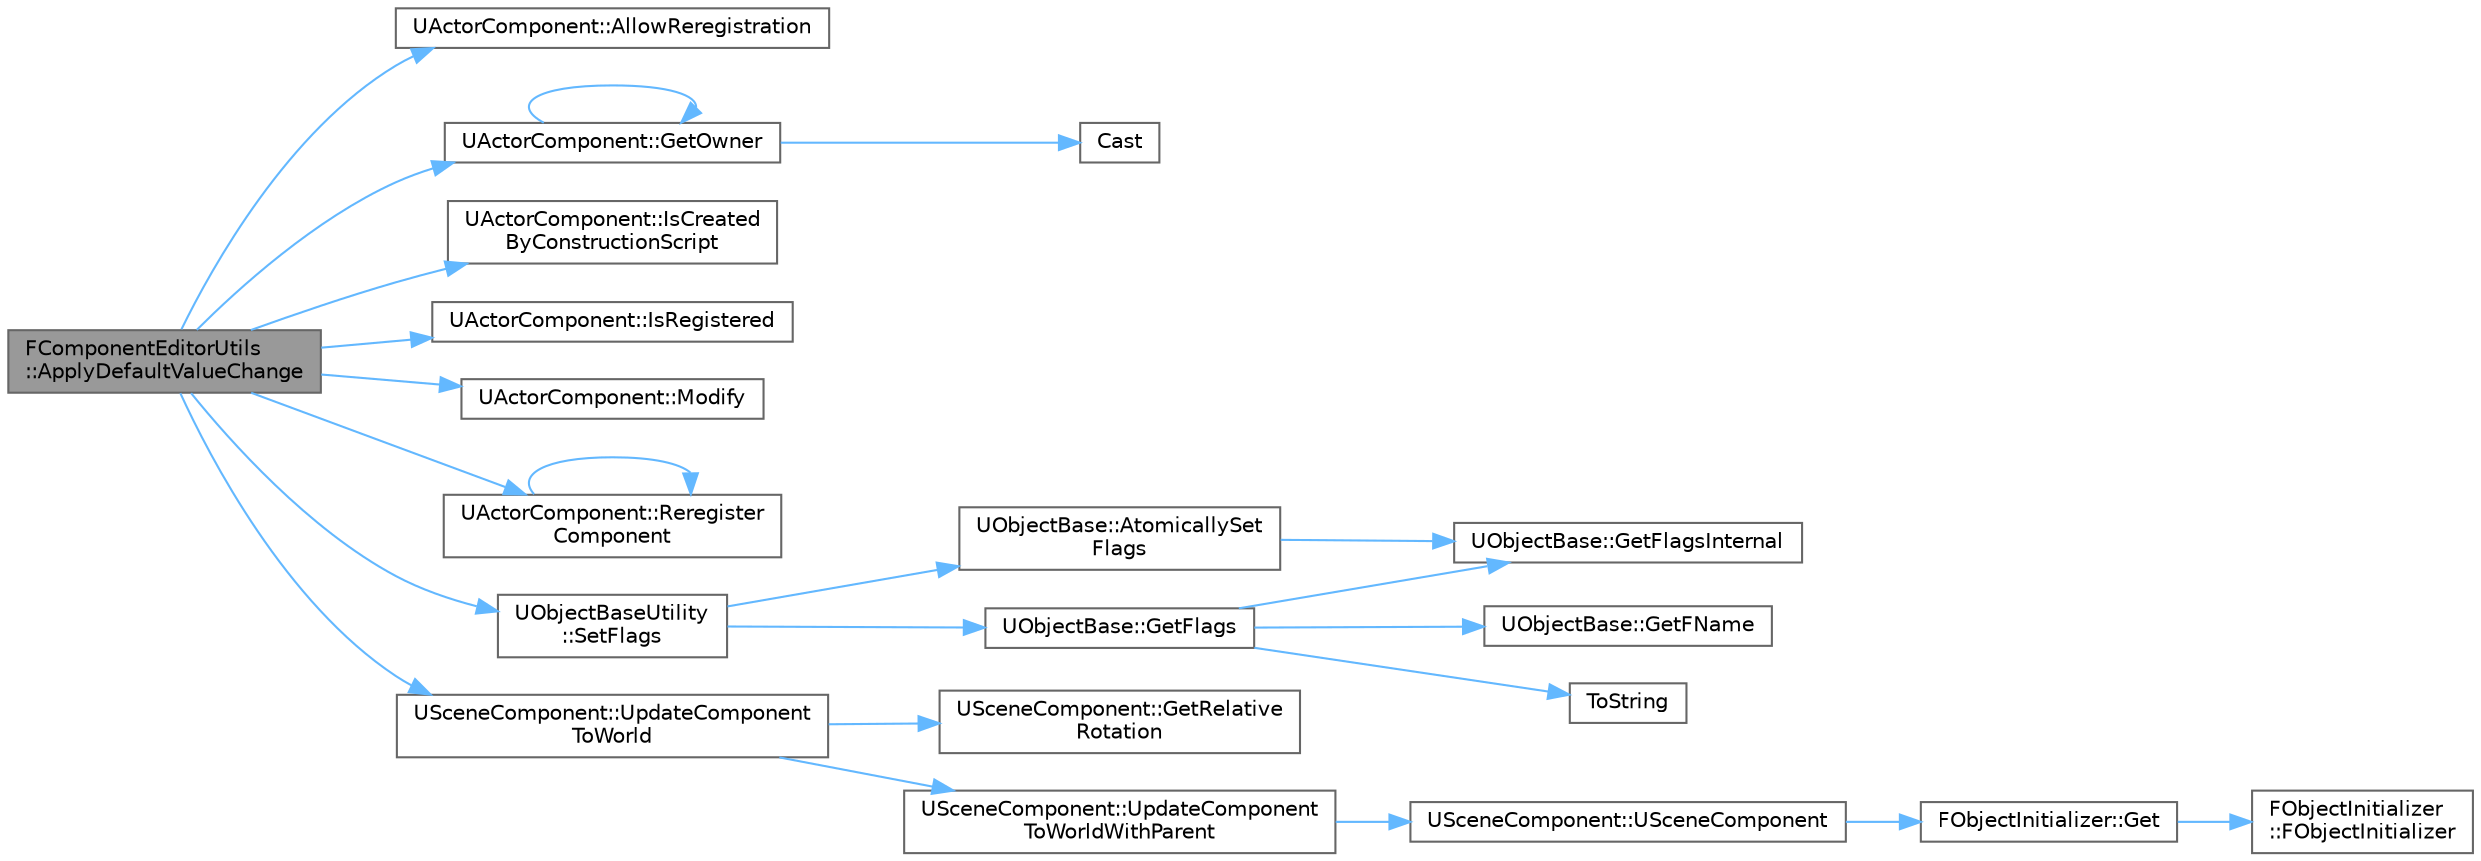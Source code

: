 digraph "FComponentEditorUtils::ApplyDefaultValueChange"
{
 // INTERACTIVE_SVG=YES
 // LATEX_PDF_SIZE
  bgcolor="transparent";
  edge [fontname=Helvetica,fontsize=10,labelfontname=Helvetica,labelfontsize=10];
  node [fontname=Helvetica,fontsize=10,shape=box,height=0.2,width=0.4];
  rankdir="LR";
  Node1 [id="Node000001",label="FComponentEditorUtils\l::ApplyDefaultValueChange",height=0.2,width=0.4,color="gray40", fillcolor="grey60", style="filled", fontcolor="black",tooltip=" "];
  Node1 -> Node2 [id="edge1_Node000001_Node000002",color="steelblue1",style="solid",tooltip=" "];
  Node2 [id="Node000002",label="UActorComponent::AllowReregistration",height=0.2,width=0.4,color="grey40", fillcolor="white", style="filled",URL="$df/db5/classUActorComponent.html#afb3a26f64a267a97c84934d4c86cc482",tooltip="Check whether the component class allows reregistration during ReregisterAllComponents."];
  Node1 -> Node3 [id="edge2_Node000001_Node000003",color="steelblue1",style="solid",tooltip=" "];
  Node3 [id="Node000003",label="UActorComponent::GetOwner",height=0.2,width=0.4,color="grey40", fillcolor="white", style="filled",URL="$df/db5/classUActorComponent.html#aaa13fbf1d66a8cd4c3fc12da62ece961",tooltip="Templated version of GetOwner(), will return nullptr if cast fails."];
  Node3 -> Node4 [id="edge3_Node000003_Node000004",color="steelblue1",style="solid",tooltip=" "];
  Node4 [id="Node000004",label="Cast",height=0.2,width=0.4,color="grey40", fillcolor="white", style="filled",URL="$d4/d55/Casts_8h.html#af337187a7ebe36fac35ea41db8a65ba9",tooltip=" "];
  Node3 -> Node3 [id="edge4_Node000003_Node000003",color="steelblue1",style="solid",tooltip=" "];
  Node1 -> Node5 [id="edge5_Node000001_Node000005",color="steelblue1",style="solid",tooltip=" "];
  Node5 [id="Node000005",label="UActorComponent::IsCreated\lByConstructionScript",height=0.2,width=0.4,color="grey40", fillcolor="white", style="filled",URL="$df/db5/classUActorComponent.html#a06ec45ee0aab4d13089b3838da36bdff",tooltip="Returns true if instances of this component are created by either the user or simple construction scr..."];
  Node1 -> Node6 [id="edge6_Node000001_Node000006",color="steelblue1",style="solid",tooltip=" "];
  Node6 [id="Node000006",label="UActorComponent::IsRegistered",height=0.2,width=0.4,color="grey40", fillcolor="white", style="filled",URL="$df/db5/classUActorComponent.html#a3b6e0e9b545c64bf84e351a6124e0c86",tooltip="See if this component is currently registered."];
  Node1 -> Node7 [id="edge7_Node000001_Node000007",color="steelblue1",style="solid",tooltip=" "];
  Node7 [id="Node000007",label="UActorComponent::Modify",height=0.2,width=0.4,color="grey40", fillcolor="white", style="filled",URL="$df/db5/classUActorComponent.html#a3d8d278a2b6bcb99235c98fea498d25b",tooltip="Note that the object will be modified."];
  Node1 -> Node8 [id="edge8_Node000001_Node000008",color="steelblue1",style="solid",tooltip=" "];
  Node8 [id="Node000008",label="UActorComponent::Reregister\lComponent",height=0.2,width=0.4,color="grey40", fillcolor="white", style="filled",URL="$df/db5/classUActorComponent.html#a2352295b3189b67fa07976457418a3a7",tooltip="Unregisters and immediately re-registers component."];
  Node8 -> Node8 [id="edge9_Node000008_Node000008",color="steelblue1",style="solid",tooltip=" "];
  Node1 -> Node9 [id="edge10_Node000001_Node000009",color="steelblue1",style="solid",tooltip=" "];
  Node9 [id="Node000009",label="UObjectBaseUtility\l::SetFlags",height=0.2,width=0.4,color="grey40", fillcolor="white", style="filled",URL="$d6/d7b/classUObjectBaseUtility.html#ab307af28cd10510349450d00035fc21d",tooltip="Modifies object flags for a specific object."];
  Node9 -> Node10 [id="edge11_Node000009_Node000010",color="steelblue1",style="solid",tooltip=" "];
  Node10 [id="Node000010",label="UObjectBase::AtomicallySet\lFlags",height=0.2,width=0.4,color="grey40", fillcolor="white", style="filled",URL="$d9/dc4/classUObjectBase.html#ad28330dcfa75cd9a8db30d068960f5dc",tooltip="Atomically adds the specified flags."];
  Node10 -> Node11 [id="edge12_Node000010_Node000011",color="steelblue1",style="solid",tooltip=" "];
  Node11 [id="Node000011",label="UObjectBase::GetFlagsInternal",height=0.2,width=0.4,color="grey40", fillcolor="white", style="filled",URL="$d9/dc4/classUObjectBase.html#a0e95218a3a01598a12219247c903d5c7",tooltip=" "];
  Node9 -> Node12 [id="edge13_Node000009_Node000012",color="steelblue1",style="solid",tooltip=" "];
  Node12 [id="Node000012",label="UObjectBase::GetFlags",height=0.2,width=0.4,color="grey40", fillcolor="white", style="filled",URL="$d9/dc4/classUObjectBase.html#a9f170e3cd6631fa4a6d48cdf5c38cc26",tooltip="Retrieve the object flags directly."];
  Node12 -> Node11 [id="edge14_Node000012_Node000011",color="steelblue1",style="solid",tooltip=" "];
  Node12 -> Node13 [id="edge15_Node000012_Node000013",color="steelblue1",style="solid",tooltip=" "];
  Node13 [id="Node000013",label="UObjectBase::GetFName",height=0.2,width=0.4,color="grey40", fillcolor="white", style="filled",URL="$d9/dc4/classUObjectBase.html#a52d48dbf4c1cb6f4959b4c9ef374de2d",tooltip="Returns the logical name of this object."];
  Node12 -> Node14 [id="edge16_Node000012_Node000014",color="steelblue1",style="solid",tooltip=" "];
  Node14 [id="Node000014",label="ToString",height=0.2,width=0.4,color="grey40", fillcolor="white", style="filled",URL="$d2/d8f/LogVerbosity_8h.html#abe3b25435b45e4cad83b33d44ab05d86",tooltip="Converts verbosity to a string."];
  Node1 -> Node15 [id="edge17_Node000001_Node000015",color="steelblue1",style="solid",tooltip=" "];
  Node15 [id="Node000015",label="USceneComponent::UpdateComponent\lToWorld",height=0.2,width=0.4,color="grey40", fillcolor="white", style="filled",URL="$d7/dde/classUSceneComponent.html#a23375c3a867b2f709bff71a90b713bc6",tooltip="Recalculate the value of our component to world transform."];
  Node15 -> Node16 [id="edge18_Node000015_Node000016",color="steelblue1",style="solid",tooltip=" "];
  Node16 [id="Node000016",label="USceneComponent::GetRelative\lRotation",height=0.2,width=0.4,color="grey40", fillcolor="white", style="filled",URL="$d7/dde/classUSceneComponent.html#ad8bdb63e3ae8abb9b2c5e2c70bc00930",tooltip="Gets the literal value of RelativeRotation."];
  Node15 -> Node17 [id="edge19_Node000015_Node000017",color="steelblue1",style="solid",tooltip=" "];
  Node17 [id="Node000017",label="USceneComponent::UpdateComponent\lToWorldWithParent",height=0.2,width=0.4,color="grey40", fillcolor="white", style="filled",URL="$d7/dde/classUSceneComponent.html#ac500776ffa7bc4cb786e00736487b425",tooltip=" "];
  Node17 -> Node18 [id="edge20_Node000017_Node000018",color="steelblue1",style="solid",tooltip=" "];
  Node18 [id="Node000018",label="USceneComponent::USceneComponent",height=0.2,width=0.4,color="grey40", fillcolor="white", style="filled",URL="$d7/dde/classUSceneComponent.html#ac5dd639651f358ef56c0101725307125",tooltip="The name to use for the default scene root variable."];
  Node18 -> Node19 [id="edge21_Node000018_Node000019",color="steelblue1",style="solid",tooltip=" "];
  Node19 [id="Node000019",label="FObjectInitializer::Get",height=0.2,width=0.4,color="grey40", fillcolor="white", style="filled",URL="$d5/d7f/classFObjectInitializer.html#a3ab3a5eb9bb94e7fabd8f722288da7c7",tooltip="Gets ObjectInitializer for the currently constructed object."];
  Node19 -> Node20 [id="edge22_Node000019_Node000020",color="steelblue1",style="solid",tooltip=" "];
  Node20 [id="Node000020",label="FObjectInitializer\l::FObjectInitializer",height=0.2,width=0.4,color="grey40", fillcolor="white", style="filled",URL="$d5/d7f/classFObjectInitializer.html#ac956e895bb18d4becb2cbfdf1218233b",tooltip="Default Constructor, used when you are using the C++ \"new\" syntax."];
}
